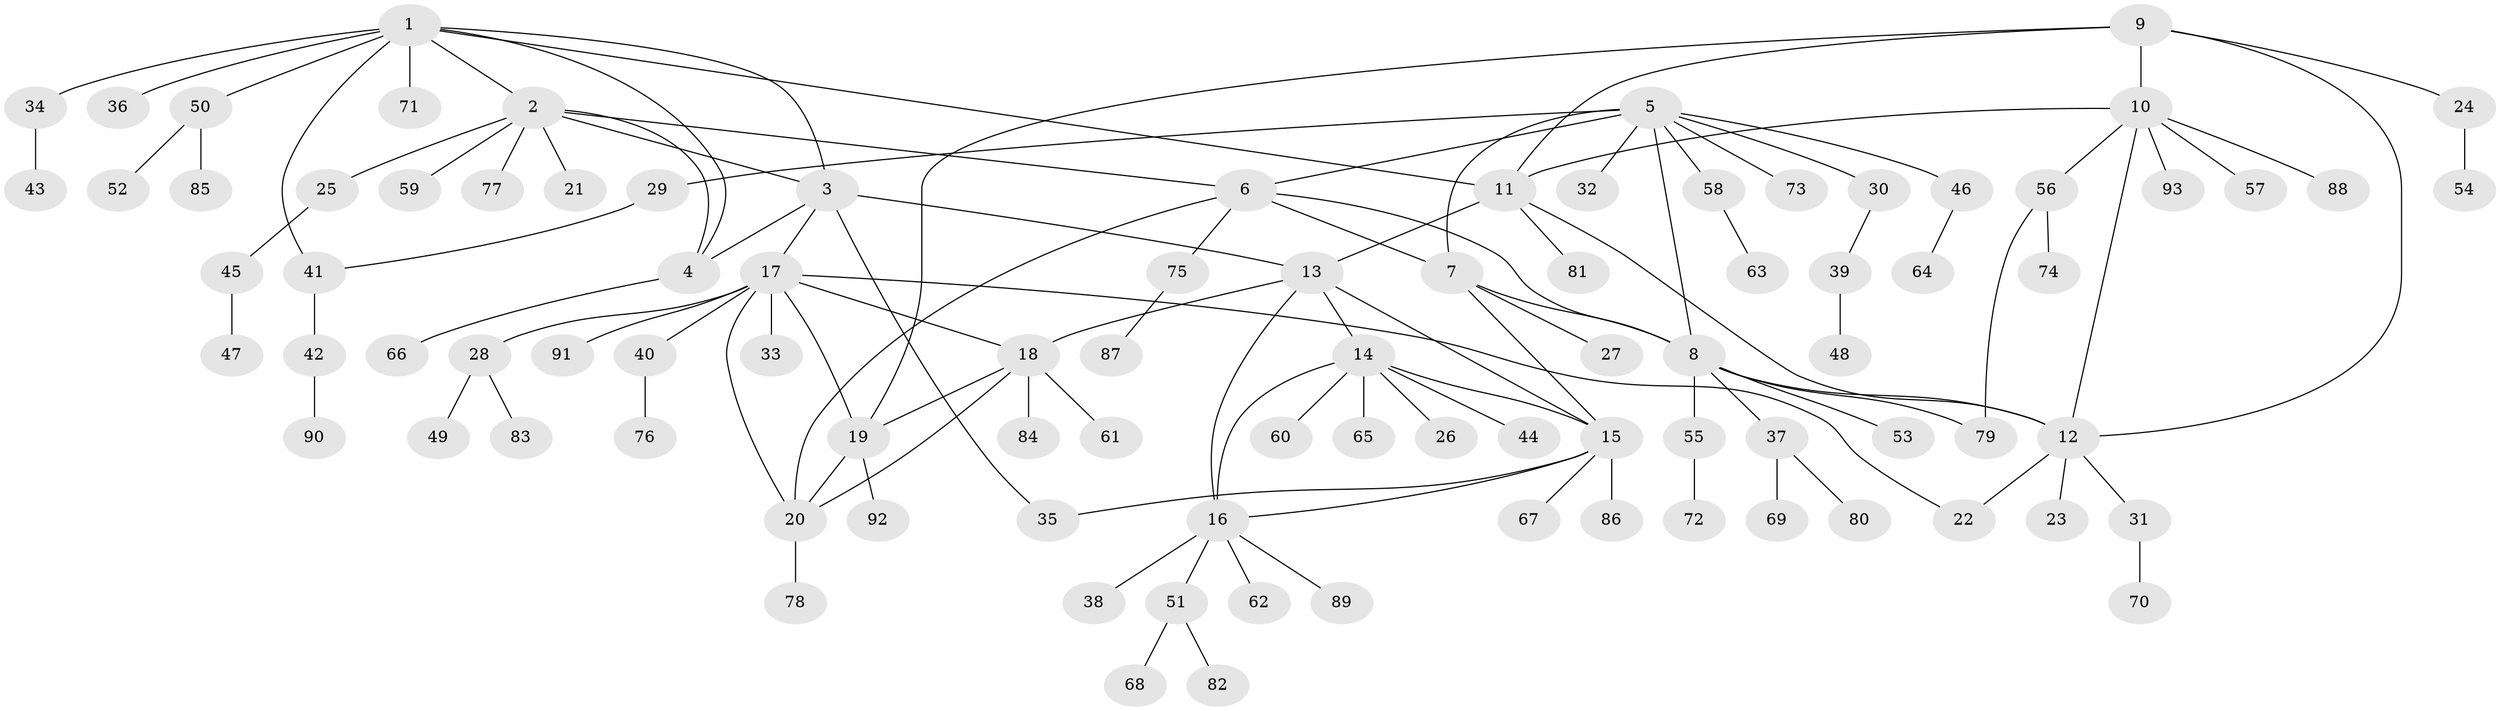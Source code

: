 // Generated by graph-tools (version 1.1) at 2025/16/03/09/25 04:16:02]
// undirected, 93 vertices, 117 edges
graph export_dot {
graph [start="1"]
  node [color=gray90,style=filled];
  1;
  2;
  3;
  4;
  5;
  6;
  7;
  8;
  9;
  10;
  11;
  12;
  13;
  14;
  15;
  16;
  17;
  18;
  19;
  20;
  21;
  22;
  23;
  24;
  25;
  26;
  27;
  28;
  29;
  30;
  31;
  32;
  33;
  34;
  35;
  36;
  37;
  38;
  39;
  40;
  41;
  42;
  43;
  44;
  45;
  46;
  47;
  48;
  49;
  50;
  51;
  52;
  53;
  54;
  55;
  56;
  57;
  58;
  59;
  60;
  61;
  62;
  63;
  64;
  65;
  66;
  67;
  68;
  69;
  70;
  71;
  72;
  73;
  74;
  75;
  76;
  77;
  78;
  79;
  80;
  81;
  82;
  83;
  84;
  85;
  86;
  87;
  88;
  89;
  90;
  91;
  92;
  93;
  1 -- 2;
  1 -- 3;
  1 -- 4;
  1 -- 11;
  1 -- 34;
  1 -- 36;
  1 -- 41;
  1 -- 50;
  1 -- 71;
  2 -- 3;
  2 -- 4;
  2 -- 6;
  2 -- 21;
  2 -- 25;
  2 -- 59;
  2 -- 77;
  3 -- 4;
  3 -- 13;
  3 -- 17;
  3 -- 35;
  4 -- 66;
  5 -- 6;
  5 -- 7;
  5 -- 8;
  5 -- 29;
  5 -- 30;
  5 -- 32;
  5 -- 46;
  5 -- 58;
  5 -- 73;
  6 -- 7;
  6 -- 8;
  6 -- 20;
  6 -- 75;
  7 -- 8;
  7 -- 15;
  7 -- 27;
  8 -- 12;
  8 -- 37;
  8 -- 53;
  8 -- 55;
  8 -- 79;
  9 -- 10;
  9 -- 11;
  9 -- 12;
  9 -- 19;
  9 -- 24;
  10 -- 11;
  10 -- 12;
  10 -- 56;
  10 -- 57;
  10 -- 88;
  10 -- 93;
  11 -- 12;
  11 -- 13;
  11 -- 81;
  12 -- 22;
  12 -- 23;
  12 -- 31;
  13 -- 14;
  13 -- 15;
  13 -- 16;
  13 -- 18;
  14 -- 15;
  14 -- 16;
  14 -- 26;
  14 -- 44;
  14 -- 60;
  14 -- 65;
  15 -- 16;
  15 -- 35;
  15 -- 67;
  15 -- 86;
  16 -- 38;
  16 -- 51;
  16 -- 62;
  16 -- 89;
  17 -- 18;
  17 -- 19;
  17 -- 20;
  17 -- 22;
  17 -- 28;
  17 -- 33;
  17 -- 40;
  17 -- 91;
  18 -- 19;
  18 -- 20;
  18 -- 61;
  18 -- 84;
  19 -- 20;
  19 -- 92;
  20 -- 78;
  24 -- 54;
  25 -- 45;
  28 -- 49;
  28 -- 83;
  29 -- 41;
  30 -- 39;
  31 -- 70;
  34 -- 43;
  37 -- 69;
  37 -- 80;
  39 -- 48;
  40 -- 76;
  41 -- 42;
  42 -- 90;
  45 -- 47;
  46 -- 64;
  50 -- 52;
  50 -- 85;
  51 -- 68;
  51 -- 82;
  55 -- 72;
  56 -- 74;
  56 -- 79;
  58 -- 63;
  75 -- 87;
}
